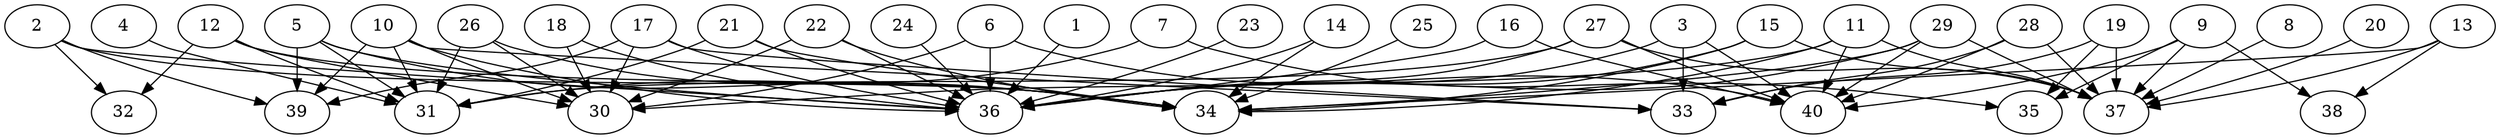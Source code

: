 // DAG automatically generated by daggen at Thu Oct  3 14:06:48 2019
// ./daggen --dot -n 40 --ccr 0.4 --fat 0.9 --regular 0.9 --density 0.6 --mindata 5242880 --maxdata 52428800 
digraph G {
  1 [size="70632960", alpha="0.15", expect_size="28253184"] 
  1 -> 36 [size ="28253184"]
  2 [size="43829760", alpha="0.08", expect_size="17531904"] 
  2 -> 32 [size ="17531904"]
  2 -> 34 [size ="17531904"]
  2 -> 36 [size ="17531904"]
  2 -> 39 [size ="17531904"]
  3 [size="64135680", alpha="0.14", expect_size="25654272"] 
  3 -> 33 [size ="25654272"]
  3 -> 36 [size ="25654272"]
  3 -> 40 [size ="25654272"]
  4 [size="60175360", alpha="0.16", expect_size="24070144"] 
  4 -> 31 [size ="24070144"]
  5 [size="88171520", alpha="0.17", expect_size="35268608"] 
  5 -> 31 [size ="35268608"]
  5 -> 34 [size ="35268608"]
  5 -> 36 [size ="35268608"]
  5 -> 39 [size ="35268608"]
  6 [size="53340160", alpha="0.19", expect_size="21336064"] 
  6 -> 30 [size ="21336064"]
  6 -> 36 [size ="21336064"]
  6 -> 40 [size ="21336064"]
  7 [size="108298240", alpha="0.10", expect_size="43319296"] 
  7 -> 31 [size ="43319296"]
  7 -> 35 [size ="43319296"]
  8 [size="115399680", alpha="0.09", expect_size="46159872"] 
  8 -> 37 [size ="46159872"]
  9 [size="27578880", alpha="0.18", expect_size="11031552"] 
  9 -> 35 [size ="11031552"]
  9 -> 37 [size ="11031552"]
  9 -> 38 [size ="11031552"]
  9 -> 40 [size ="11031552"]
  10 [size="111098880", alpha="0.18", expect_size="44439552"] 
  10 -> 30 [size ="44439552"]
  10 -> 31 [size ="44439552"]
  10 -> 33 [size ="44439552"]
  10 -> 36 [size ="44439552"]
  10 -> 39 [size ="44439552"]
  11 [size="48465920", alpha="0.19", expect_size="19386368"] 
  11 -> 30 [size ="19386368"]
  11 -> 34 [size ="19386368"]
  11 -> 37 [size ="19386368"]
  11 -> 40 [size ="19386368"]
  12 [size="18383360", alpha="0.12", expect_size="7353344"] 
  12 -> 30 [size ="7353344"]
  12 -> 31 [size ="7353344"]
  12 -> 32 [size ="7353344"]
  12 -> 34 [size ="7353344"]
  13 [size="65994240", alpha="0.16", expect_size="26397696"] 
  13 -> 34 [size ="26397696"]
  13 -> 37 [size ="26397696"]
  13 -> 38 [size ="26397696"]
  14 [size="29849600", alpha="0.17", expect_size="11939840"] 
  14 -> 34 [size ="11939840"]
  14 -> 36 [size ="11939840"]
  15 [size="125137920", alpha="0.16", expect_size="50055168"] 
  15 -> 34 [size ="50055168"]
  15 -> 36 [size ="50055168"]
  15 -> 37 [size ="50055168"]
  16 [size="104832000", alpha="0.00", expect_size="41932800"] 
  16 -> 36 [size ="41932800"]
  16 -> 40 [size ="41932800"]
  17 [size="96064000", alpha="0.13", expect_size="38425600"] 
  17 -> 30 [size ="38425600"]
  17 -> 33 [size ="38425600"]
  17 -> 36 [size ="38425600"]
  17 -> 39 [size ="38425600"]
  18 [size="39088640", alpha="0.14", expect_size="15635456"] 
  18 -> 30 [size ="15635456"]
  18 -> 36 [size ="15635456"]
  19 [size="94384640", alpha="0.15", expect_size="37753856"] 
  19 -> 33 [size ="37753856"]
  19 -> 35 [size ="37753856"]
  19 -> 37 [size ="37753856"]
  20 [size="82833920", alpha="0.13", expect_size="33133568"] 
  20 -> 37 [size ="33133568"]
  21 [size="71206400", alpha="0.01", expect_size="28482560"] 
  21 -> 31 [size ="28482560"]
  21 -> 34 [size ="28482560"]
  21 -> 36 [size ="28482560"]
  22 [size="62799360", alpha="0.13", expect_size="25119744"] 
  22 -> 30 [size ="25119744"]
  22 -> 34 [size ="25119744"]
  22 -> 36 [size ="25119744"]
  23 [size="15157760", alpha="0.14", expect_size="6063104"] 
  23 -> 36 [size ="6063104"]
  24 [size="111185920", alpha="0.04", expect_size="44474368"] 
  24 -> 36 [size ="44474368"]
  25 [size="94999040", alpha="0.06", expect_size="37999616"] 
  25 -> 34 [size ="37999616"]
  26 [size="72414720", alpha="0.14", expect_size="28965888"] 
  26 -> 30 [size ="28965888"]
  26 -> 31 [size ="28965888"]
  26 -> 34 [size ="28965888"]
  27 [size="72929280", alpha="0.19", expect_size="29171712"] 
  27 -> 31 [size ="29171712"]
  27 -> 36 [size ="29171712"]
  27 -> 37 [size ="29171712"]
  27 -> 40 [size ="29171712"]
  28 [size="34004480", alpha="0.02", expect_size="13601792"] 
  28 -> 33 [size ="13601792"]
  28 -> 37 [size ="13601792"]
  28 -> 40 [size ="13601792"]
  29 [size="116523520", alpha="0.06", expect_size="46609408"] 
  29 -> 34 [size ="46609408"]
  29 -> 36 [size ="46609408"]
  29 -> 37 [size ="46609408"]
  29 -> 40 [size ="46609408"]
  30 [size="89950720", alpha="0.08", expect_size="35980288"] 
  31 [size="49489920", alpha="0.15", expect_size="19795968"] 
  32 [size="52669440", alpha="0.03", expect_size="21067776"] 
  33 [size="130211840", alpha="0.00", expect_size="52084736"] 
  34 [size="97216000", alpha="0.00", expect_size="38886400"] 
  35 [size="118720000", alpha="0.19", expect_size="47488000"] 
  36 [size="33861120", alpha="0.14", expect_size="13544448"] 
  37 [size="118796800", alpha="0.03", expect_size="47518720"] 
  38 [size="114831360", alpha="0.16", expect_size="45932544"] 
  39 [size="124254720", alpha="0.03", expect_size="49701888"] 
  40 [size="43576320", alpha="0.01", expect_size="17430528"] 
}
